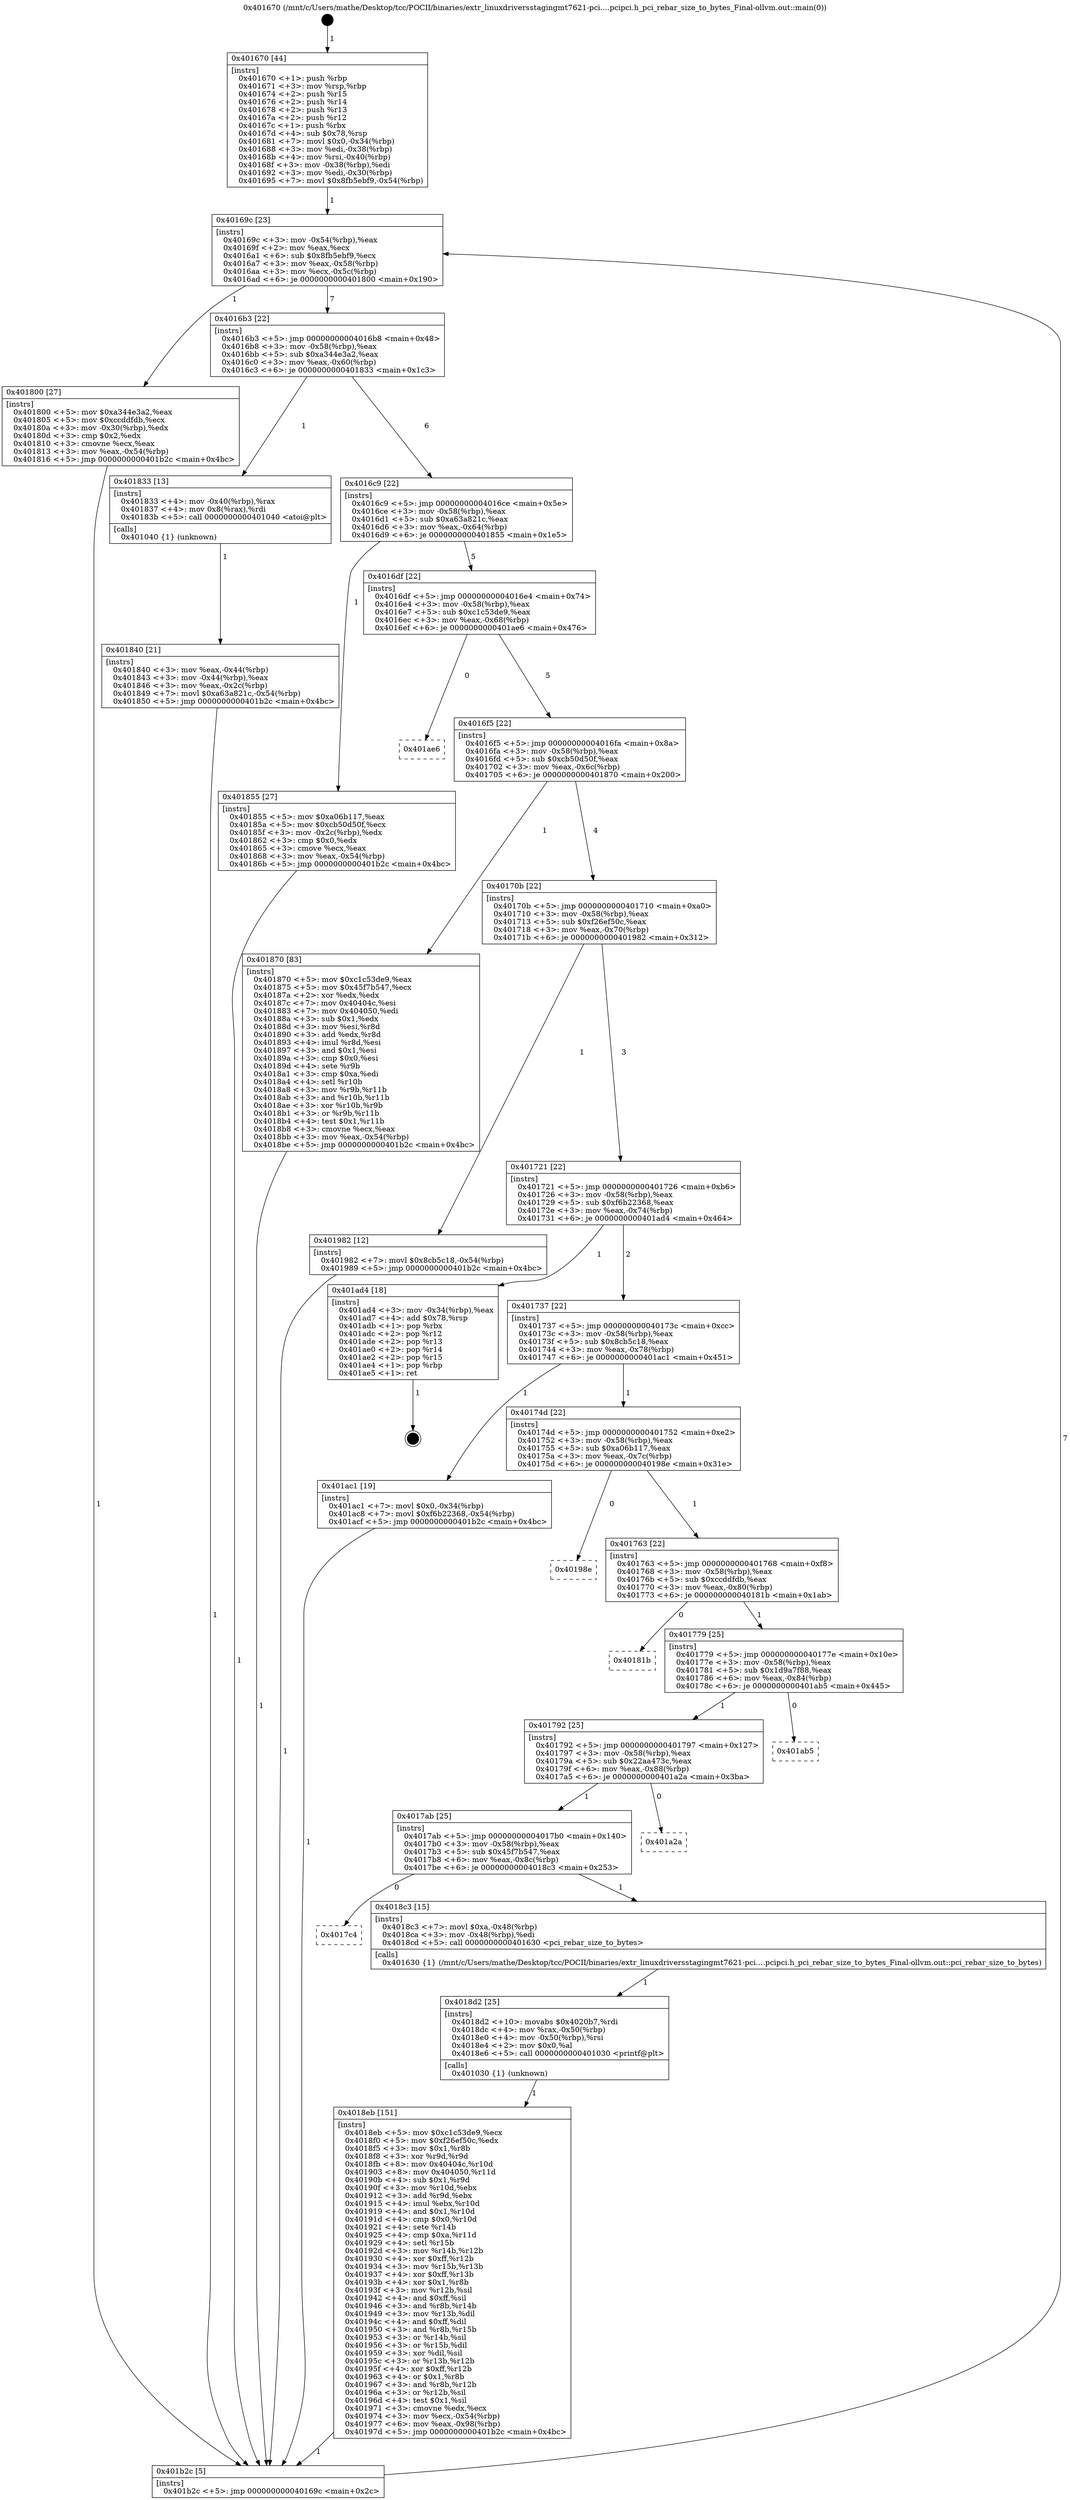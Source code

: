 digraph "0x401670" {
  label = "0x401670 (/mnt/c/Users/mathe/Desktop/tcc/POCII/binaries/extr_linuxdriversstagingmt7621-pci....pcipci.h_pci_rebar_size_to_bytes_Final-ollvm.out::main(0))"
  labelloc = "t"
  node[shape=record]

  Entry [label="",width=0.3,height=0.3,shape=circle,fillcolor=black,style=filled]
  "0x40169c" [label="{
     0x40169c [23]\l
     | [instrs]\l
     &nbsp;&nbsp;0x40169c \<+3\>: mov -0x54(%rbp),%eax\l
     &nbsp;&nbsp;0x40169f \<+2\>: mov %eax,%ecx\l
     &nbsp;&nbsp;0x4016a1 \<+6\>: sub $0x8fb5ebf9,%ecx\l
     &nbsp;&nbsp;0x4016a7 \<+3\>: mov %eax,-0x58(%rbp)\l
     &nbsp;&nbsp;0x4016aa \<+3\>: mov %ecx,-0x5c(%rbp)\l
     &nbsp;&nbsp;0x4016ad \<+6\>: je 0000000000401800 \<main+0x190\>\l
  }"]
  "0x401800" [label="{
     0x401800 [27]\l
     | [instrs]\l
     &nbsp;&nbsp;0x401800 \<+5\>: mov $0xa344e3a2,%eax\l
     &nbsp;&nbsp;0x401805 \<+5\>: mov $0xccddfdb,%ecx\l
     &nbsp;&nbsp;0x40180a \<+3\>: mov -0x30(%rbp),%edx\l
     &nbsp;&nbsp;0x40180d \<+3\>: cmp $0x2,%edx\l
     &nbsp;&nbsp;0x401810 \<+3\>: cmovne %ecx,%eax\l
     &nbsp;&nbsp;0x401813 \<+3\>: mov %eax,-0x54(%rbp)\l
     &nbsp;&nbsp;0x401816 \<+5\>: jmp 0000000000401b2c \<main+0x4bc\>\l
  }"]
  "0x4016b3" [label="{
     0x4016b3 [22]\l
     | [instrs]\l
     &nbsp;&nbsp;0x4016b3 \<+5\>: jmp 00000000004016b8 \<main+0x48\>\l
     &nbsp;&nbsp;0x4016b8 \<+3\>: mov -0x58(%rbp),%eax\l
     &nbsp;&nbsp;0x4016bb \<+5\>: sub $0xa344e3a2,%eax\l
     &nbsp;&nbsp;0x4016c0 \<+3\>: mov %eax,-0x60(%rbp)\l
     &nbsp;&nbsp;0x4016c3 \<+6\>: je 0000000000401833 \<main+0x1c3\>\l
  }"]
  "0x401b2c" [label="{
     0x401b2c [5]\l
     | [instrs]\l
     &nbsp;&nbsp;0x401b2c \<+5\>: jmp 000000000040169c \<main+0x2c\>\l
  }"]
  "0x401670" [label="{
     0x401670 [44]\l
     | [instrs]\l
     &nbsp;&nbsp;0x401670 \<+1\>: push %rbp\l
     &nbsp;&nbsp;0x401671 \<+3\>: mov %rsp,%rbp\l
     &nbsp;&nbsp;0x401674 \<+2\>: push %r15\l
     &nbsp;&nbsp;0x401676 \<+2\>: push %r14\l
     &nbsp;&nbsp;0x401678 \<+2\>: push %r13\l
     &nbsp;&nbsp;0x40167a \<+2\>: push %r12\l
     &nbsp;&nbsp;0x40167c \<+1\>: push %rbx\l
     &nbsp;&nbsp;0x40167d \<+4\>: sub $0x78,%rsp\l
     &nbsp;&nbsp;0x401681 \<+7\>: movl $0x0,-0x34(%rbp)\l
     &nbsp;&nbsp;0x401688 \<+3\>: mov %edi,-0x38(%rbp)\l
     &nbsp;&nbsp;0x40168b \<+4\>: mov %rsi,-0x40(%rbp)\l
     &nbsp;&nbsp;0x40168f \<+3\>: mov -0x38(%rbp),%edi\l
     &nbsp;&nbsp;0x401692 \<+3\>: mov %edi,-0x30(%rbp)\l
     &nbsp;&nbsp;0x401695 \<+7\>: movl $0x8fb5ebf9,-0x54(%rbp)\l
  }"]
  Exit [label="",width=0.3,height=0.3,shape=circle,fillcolor=black,style=filled,peripheries=2]
  "0x401833" [label="{
     0x401833 [13]\l
     | [instrs]\l
     &nbsp;&nbsp;0x401833 \<+4\>: mov -0x40(%rbp),%rax\l
     &nbsp;&nbsp;0x401837 \<+4\>: mov 0x8(%rax),%rdi\l
     &nbsp;&nbsp;0x40183b \<+5\>: call 0000000000401040 \<atoi@plt\>\l
     | [calls]\l
     &nbsp;&nbsp;0x401040 \{1\} (unknown)\l
  }"]
  "0x4016c9" [label="{
     0x4016c9 [22]\l
     | [instrs]\l
     &nbsp;&nbsp;0x4016c9 \<+5\>: jmp 00000000004016ce \<main+0x5e\>\l
     &nbsp;&nbsp;0x4016ce \<+3\>: mov -0x58(%rbp),%eax\l
     &nbsp;&nbsp;0x4016d1 \<+5\>: sub $0xa63a821c,%eax\l
     &nbsp;&nbsp;0x4016d6 \<+3\>: mov %eax,-0x64(%rbp)\l
     &nbsp;&nbsp;0x4016d9 \<+6\>: je 0000000000401855 \<main+0x1e5\>\l
  }"]
  "0x401840" [label="{
     0x401840 [21]\l
     | [instrs]\l
     &nbsp;&nbsp;0x401840 \<+3\>: mov %eax,-0x44(%rbp)\l
     &nbsp;&nbsp;0x401843 \<+3\>: mov -0x44(%rbp),%eax\l
     &nbsp;&nbsp;0x401846 \<+3\>: mov %eax,-0x2c(%rbp)\l
     &nbsp;&nbsp;0x401849 \<+7\>: movl $0xa63a821c,-0x54(%rbp)\l
     &nbsp;&nbsp;0x401850 \<+5\>: jmp 0000000000401b2c \<main+0x4bc\>\l
  }"]
  "0x4018eb" [label="{
     0x4018eb [151]\l
     | [instrs]\l
     &nbsp;&nbsp;0x4018eb \<+5\>: mov $0xc1c53de9,%ecx\l
     &nbsp;&nbsp;0x4018f0 \<+5\>: mov $0xf26ef50c,%edx\l
     &nbsp;&nbsp;0x4018f5 \<+3\>: mov $0x1,%r8b\l
     &nbsp;&nbsp;0x4018f8 \<+3\>: xor %r9d,%r9d\l
     &nbsp;&nbsp;0x4018fb \<+8\>: mov 0x40404c,%r10d\l
     &nbsp;&nbsp;0x401903 \<+8\>: mov 0x404050,%r11d\l
     &nbsp;&nbsp;0x40190b \<+4\>: sub $0x1,%r9d\l
     &nbsp;&nbsp;0x40190f \<+3\>: mov %r10d,%ebx\l
     &nbsp;&nbsp;0x401912 \<+3\>: add %r9d,%ebx\l
     &nbsp;&nbsp;0x401915 \<+4\>: imul %ebx,%r10d\l
     &nbsp;&nbsp;0x401919 \<+4\>: and $0x1,%r10d\l
     &nbsp;&nbsp;0x40191d \<+4\>: cmp $0x0,%r10d\l
     &nbsp;&nbsp;0x401921 \<+4\>: sete %r14b\l
     &nbsp;&nbsp;0x401925 \<+4\>: cmp $0xa,%r11d\l
     &nbsp;&nbsp;0x401929 \<+4\>: setl %r15b\l
     &nbsp;&nbsp;0x40192d \<+3\>: mov %r14b,%r12b\l
     &nbsp;&nbsp;0x401930 \<+4\>: xor $0xff,%r12b\l
     &nbsp;&nbsp;0x401934 \<+3\>: mov %r15b,%r13b\l
     &nbsp;&nbsp;0x401937 \<+4\>: xor $0xff,%r13b\l
     &nbsp;&nbsp;0x40193b \<+4\>: xor $0x1,%r8b\l
     &nbsp;&nbsp;0x40193f \<+3\>: mov %r12b,%sil\l
     &nbsp;&nbsp;0x401942 \<+4\>: and $0xff,%sil\l
     &nbsp;&nbsp;0x401946 \<+3\>: and %r8b,%r14b\l
     &nbsp;&nbsp;0x401949 \<+3\>: mov %r13b,%dil\l
     &nbsp;&nbsp;0x40194c \<+4\>: and $0xff,%dil\l
     &nbsp;&nbsp;0x401950 \<+3\>: and %r8b,%r15b\l
     &nbsp;&nbsp;0x401953 \<+3\>: or %r14b,%sil\l
     &nbsp;&nbsp;0x401956 \<+3\>: or %r15b,%dil\l
     &nbsp;&nbsp;0x401959 \<+3\>: xor %dil,%sil\l
     &nbsp;&nbsp;0x40195c \<+3\>: or %r13b,%r12b\l
     &nbsp;&nbsp;0x40195f \<+4\>: xor $0xff,%r12b\l
     &nbsp;&nbsp;0x401963 \<+4\>: or $0x1,%r8b\l
     &nbsp;&nbsp;0x401967 \<+3\>: and %r8b,%r12b\l
     &nbsp;&nbsp;0x40196a \<+3\>: or %r12b,%sil\l
     &nbsp;&nbsp;0x40196d \<+4\>: test $0x1,%sil\l
     &nbsp;&nbsp;0x401971 \<+3\>: cmovne %edx,%ecx\l
     &nbsp;&nbsp;0x401974 \<+3\>: mov %ecx,-0x54(%rbp)\l
     &nbsp;&nbsp;0x401977 \<+6\>: mov %eax,-0x98(%rbp)\l
     &nbsp;&nbsp;0x40197d \<+5\>: jmp 0000000000401b2c \<main+0x4bc\>\l
  }"]
  "0x401855" [label="{
     0x401855 [27]\l
     | [instrs]\l
     &nbsp;&nbsp;0x401855 \<+5\>: mov $0xa06b117,%eax\l
     &nbsp;&nbsp;0x40185a \<+5\>: mov $0xcb50d50f,%ecx\l
     &nbsp;&nbsp;0x40185f \<+3\>: mov -0x2c(%rbp),%edx\l
     &nbsp;&nbsp;0x401862 \<+3\>: cmp $0x0,%edx\l
     &nbsp;&nbsp;0x401865 \<+3\>: cmove %ecx,%eax\l
     &nbsp;&nbsp;0x401868 \<+3\>: mov %eax,-0x54(%rbp)\l
     &nbsp;&nbsp;0x40186b \<+5\>: jmp 0000000000401b2c \<main+0x4bc\>\l
  }"]
  "0x4016df" [label="{
     0x4016df [22]\l
     | [instrs]\l
     &nbsp;&nbsp;0x4016df \<+5\>: jmp 00000000004016e4 \<main+0x74\>\l
     &nbsp;&nbsp;0x4016e4 \<+3\>: mov -0x58(%rbp),%eax\l
     &nbsp;&nbsp;0x4016e7 \<+5\>: sub $0xc1c53de9,%eax\l
     &nbsp;&nbsp;0x4016ec \<+3\>: mov %eax,-0x68(%rbp)\l
     &nbsp;&nbsp;0x4016ef \<+6\>: je 0000000000401ae6 \<main+0x476\>\l
  }"]
  "0x4018d2" [label="{
     0x4018d2 [25]\l
     | [instrs]\l
     &nbsp;&nbsp;0x4018d2 \<+10\>: movabs $0x4020b7,%rdi\l
     &nbsp;&nbsp;0x4018dc \<+4\>: mov %rax,-0x50(%rbp)\l
     &nbsp;&nbsp;0x4018e0 \<+4\>: mov -0x50(%rbp),%rsi\l
     &nbsp;&nbsp;0x4018e4 \<+2\>: mov $0x0,%al\l
     &nbsp;&nbsp;0x4018e6 \<+5\>: call 0000000000401030 \<printf@plt\>\l
     | [calls]\l
     &nbsp;&nbsp;0x401030 \{1\} (unknown)\l
  }"]
  "0x401ae6" [label="{
     0x401ae6\l
  }", style=dashed]
  "0x4016f5" [label="{
     0x4016f5 [22]\l
     | [instrs]\l
     &nbsp;&nbsp;0x4016f5 \<+5\>: jmp 00000000004016fa \<main+0x8a\>\l
     &nbsp;&nbsp;0x4016fa \<+3\>: mov -0x58(%rbp),%eax\l
     &nbsp;&nbsp;0x4016fd \<+5\>: sub $0xcb50d50f,%eax\l
     &nbsp;&nbsp;0x401702 \<+3\>: mov %eax,-0x6c(%rbp)\l
     &nbsp;&nbsp;0x401705 \<+6\>: je 0000000000401870 \<main+0x200\>\l
  }"]
  "0x4017c4" [label="{
     0x4017c4\l
  }", style=dashed]
  "0x401870" [label="{
     0x401870 [83]\l
     | [instrs]\l
     &nbsp;&nbsp;0x401870 \<+5\>: mov $0xc1c53de9,%eax\l
     &nbsp;&nbsp;0x401875 \<+5\>: mov $0x45f7b547,%ecx\l
     &nbsp;&nbsp;0x40187a \<+2\>: xor %edx,%edx\l
     &nbsp;&nbsp;0x40187c \<+7\>: mov 0x40404c,%esi\l
     &nbsp;&nbsp;0x401883 \<+7\>: mov 0x404050,%edi\l
     &nbsp;&nbsp;0x40188a \<+3\>: sub $0x1,%edx\l
     &nbsp;&nbsp;0x40188d \<+3\>: mov %esi,%r8d\l
     &nbsp;&nbsp;0x401890 \<+3\>: add %edx,%r8d\l
     &nbsp;&nbsp;0x401893 \<+4\>: imul %r8d,%esi\l
     &nbsp;&nbsp;0x401897 \<+3\>: and $0x1,%esi\l
     &nbsp;&nbsp;0x40189a \<+3\>: cmp $0x0,%esi\l
     &nbsp;&nbsp;0x40189d \<+4\>: sete %r9b\l
     &nbsp;&nbsp;0x4018a1 \<+3\>: cmp $0xa,%edi\l
     &nbsp;&nbsp;0x4018a4 \<+4\>: setl %r10b\l
     &nbsp;&nbsp;0x4018a8 \<+3\>: mov %r9b,%r11b\l
     &nbsp;&nbsp;0x4018ab \<+3\>: and %r10b,%r11b\l
     &nbsp;&nbsp;0x4018ae \<+3\>: xor %r10b,%r9b\l
     &nbsp;&nbsp;0x4018b1 \<+3\>: or %r9b,%r11b\l
     &nbsp;&nbsp;0x4018b4 \<+4\>: test $0x1,%r11b\l
     &nbsp;&nbsp;0x4018b8 \<+3\>: cmovne %ecx,%eax\l
     &nbsp;&nbsp;0x4018bb \<+3\>: mov %eax,-0x54(%rbp)\l
     &nbsp;&nbsp;0x4018be \<+5\>: jmp 0000000000401b2c \<main+0x4bc\>\l
  }"]
  "0x40170b" [label="{
     0x40170b [22]\l
     | [instrs]\l
     &nbsp;&nbsp;0x40170b \<+5\>: jmp 0000000000401710 \<main+0xa0\>\l
     &nbsp;&nbsp;0x401710 \<+3\>: mov -0x58(%rbp),%eax\l
     &nbsp;&nbsp;0x401713 \<+5\>: sub $0xf26ef50c,%eax\l
     &nbsp;&nbsp;0x401718 \<+3\>: mov %eax,-0x70(%rbp)\l
     &nbsp;&nbsp;0x40171b \<+6\>: je 0000000000401982 \<main+0x312\>\l
  }"]
  "0x4018c3" [label="{
     0x4018c3 [15]\l
     | [instrs]\l
     &nbsp;&nbsp;0x4018c3 \<+7\>: movl $0xa,-0x48(%rbp)\l
     &nbsp;&nbsp;0x4018ca \<+3\>: mov -0x48(%rbp),%edi\l
     &nbsp;&nbsp;0x4018cd \<+5\>: call 0000000000401630 \<pci_rebar_size_to_bytes\>\l
     | [calls]\l
     &nbsp;&nbsp;0x401630 \{1\} (/mnt/c/Users/mathe/Desktop/tcc/POCII/binaries/extr_linuxdriversstagingmt7621-pci....pcipci.h_pci_rebar_size_to_bytes_Final-ollvm.out::pci_rebar_size_to_bytes)\l
  }"]
  "0x401982" [label="{
     0x401982 [12]\l
     | [instrs]\l
     &nbsp;&nbsp;0x401982 \<+7\>: movl $0x8cb5c18,-0x54(%rbp)\l
     &nbsp;&nbsp;0x401989 \<+5\>: jmp 0000000000401b2c \<main+0x4bc\>\l
  }"]
  "0x401721" [label="{
     0x401721 [22]\l
     | [instrs]\l
     &nbsp;&nbsp;0x401721 \<+5\>: jmp 0000000000401726 \<main+0xb6\>\l
     &nbsp;&nbsp;0x401726 \<+3\>: mov -0x58(%rbp),%eax\l
     &nbsp;&nbsp;0x401729 \<+5\>: sub $0xf6b22368,%eax\l
     &nbsp;&nbsp;0x40172e \<+3\>: mov %eax,-0x74(%rbp)\l
     &nbsp;&nbsp;0x401731 \<+6\>: je 0000000000401ad4 \<main+0x464\>\l
  }"]
  "0x4017ab" [label="{
     0x4017ab [25]\l
     | [instrs]\l
     &nbsp;&nbsp;0x4017ab \<+5\>: jmp 00000000004017b0 \<main+0x140\>\l
     &nbsp;&nbsp;0x4017b0 \<+3\>: mov -0x58(%rbp),%eax\l
     &nbsp;&nbsp;0x4017b3 \<+5\>: sub $0x45f7b547,%eax\l
     &nbsp;&nbsp;0x4017b8 \<+6\>: mov %eax,-0x8c(%rbp)\l
     &nbsp;&nbsp;0x4017be \<+6\>: je 00000000004018c3 \<main+0x253\>\l
  }"]
  "0x401ad4" [label="{
     0x401ad4 [18]\l
     | [instrs]\l
     &nbsp;&nbsp;0x401ad4 \<+3\>: mov -0x34(%rbp),%eax\l
     &nbsp;&nbsp;0x401ad7 \<+4\>: add $0x78,%rsp\l
     &nbsp;&nbsp;0x401adb \<+1\>: pop %rbx\l
     &nbsp;&nbsp;0x401adc \<+2\>: pop %r12\l
     &nbsp;&nbsp;0x401ade \<+2\>: pop %r13\l
     &nbsp;&nbsp;0x401ae0 \<+2\>: pop %r14\l
     &nbsp;&nbsp;0x401ae2 \<+2\>: pop %r15\l
     &nbsp;&nbsp;0x401ae4 \<+1\>: pop %rbp\l
     &nbsp;&nbsp;0x401ae5 \<+1\>: ret\l
  }"]
  "0x401737" [label="{
     0x401737 [22]\l
     | [instrs]\l
     &nbsp;&nbsp;0x401737 \<+5\>: jmp 000000000040173c \<main+0xcc\>\l
     &nbsp;&nbsp;0x40173c \<+3\>: mov -0x58(%rbp),%eax\l
     &nbsp;&nbsp;0x40173f \<+5\>: sub $0x8cb5c18,%eax\l
     &nbsp;&nbsp;0x401744 \<+3\>: mov %eax,-0x78(%rbp)\l
     &nbsp;&nbsp;0x401747 \<+6\>: je 0000000000401ac1 \<main+0x451\>\l
  }"]
  "0x401a2a" [label="{
     0x401a2a\l
  }", style=dashed]
  "0x401ac1" [label="{
     0x401ac1 [19]\l
     | [instrs]\l
     &nbsp;&nbsp;0x401ac1 \<+7\>: movl $0x0,-0x34(%rbp)\l
     &nbsp;&nbsp;0x401ac8 \<+7\>: movl $0xf6b22368,-0x54(%rbp)\l
     &nbsp;&nbsp;0x401acf \<+5\>: jmp 0000000000401b2c \<main+0x4bc\>\l
  }"]
  "0x40174d" [label="{
     0x40174d [22]\l
     | [instrs]\l
     &nbsp;&nbsp;0x40174d \<+5\>: jmp 0000000000401752 \<main+0xe2\>\l
     &nbsp;&nbsp;0x401752 \<+3\>: mov -0x58(%rbp),%eax\l
     &nbsp;&nbsp;0x401755 \<+5\>: sub $0xa06b117,%eax\l
     &nbsp;&nbsp;0x40175a \<+3\>: mov %eax,-0x7c(%rbp)\l
     &nbsp;&nbsp;0x40175d \<+6\>: je 000000000040198e \<main+0x31e\>\l
  }"]
  "0x401792" [label="{
     0x401792 [25]\l
     | [instrs]\l
     &nbsp;&nbsp;0x401792 \<+5\>: jmp 0000000000401797 \<main+0x127\>\l
     &nbsp;&nbsp;0x401797 \<+3\>: mov -0x58(%rbp),%eax\l
     &nbsp;&nbsp;0x40179a \<+5\>: sub $0x22aa473c,%eax\l
     &nbsp;&nbsp;0x40179f \<+6\>: mov %eax,-0x88(%rbp)\l
     &nbsp;&nbsp;0x4017a5 \<+6\>: je 0000000000401a2a \<main+0x3ba\>\l
  }"]
  "0x40198e" [label="{
     0x40198e\l
  }", style=dashed]
  "0x401763" [label="{
     0x401763 [22]\l
     | [instrs]\l
     &nbsp;&nbsp;0x401763 \<+5\>: jmp 0000000000401768 \<main+0xf8\>\l
     &nbsp;&nbsp;0x401768 \<+3\>: mov -0x58(%rbp),%eax\l
     &nbsp;&nbsp;0x40176b \<+5\>: sub $0xccddfdb,%eax\l
     &nbsp;&nbsp;0x401770 \<+3\>: mov %eax,-0x80(%rbp)\l
     &nbsp;&nbsp;0x401773 \<+6\>: je 000000000040181b \<main+0x1ab\>\l
  }"]
  "0x401ab5" [label="{
     0x401ab5\l
  }", style=dashed]
  "0x40181b" [label="{
     0x40181b\l
  }", style=dashed]
  "0x401779" [label="{
     0x401779 [25]\l
     | [instrs]\l
     &nbsp;&nbsp;0x401779 \<+5\>: jmp 000000000040177e \<main+0x10e\>\l
     &nbsp;&nbsp;0x40177e \<+3\>: mov -0x58(%rbp),%eax\l
     &nbsp;&nbsp;0x401781 \<+5\>: sub $0x1d9a7f88,%eax\l
     &nbsp;&nbsp;0x401786 \<+6\>: mov %eax,-0x84(%rbp)\l
     &nbsp;&nbsp;0x40178c \<+6\>: je 0000000000401ab5 \<main+0x445\>\l
  }"]
  Entry -> "0x401670" [label=" 1"]
  "0x40169c" -> "0x401800" [label=" 1"]
  "0x40169c" -> "0x4016b3" [label=" 7"]
  "0x401800" -> "0x401b2c" [label=" 1"]
  "0x401670" -> "0x40169c" [label=" 1"]
  "0x401b2c" -> "0x40169c" [label=" 7"]
  "0x401ad4" -> Exit [label=" 1"]
  "0x4016b3" -> "0x401833" [label=" 1"]
  "0x4016b3" -> "0x4016c9" [label=" 6"]
  "0x401833" -> "0x401840" [label=" 1"]
  "0x401840" -> "0x401b2c" [label=" 1"]
  "0x401ac1" -> "0x401b2c" [label=" 1"]
  "0x4016c9" -> "0x401855" [label=" 1"]
  "0x4016c9" -> "0x4016df" [label=" 5"]
  "0x401855" -> "0x401b2c" [label=" 1"]
  "0x401982" -> "0x401b2c" [label=" 1"]
  "0x4016df" -> "0x401ae6" [label=" 0"]
  "0x4016df" -> "0x4016f5" [label=" 5"]
  "0x4018eb" -> "0x401b2c" [label=" 1"]
  "0x4016f5" -> "0x401870" [label=" 1"]
  "0x4016f5" -> "0x40170b" [label=" 4"]
  "0x401870" -> "0x401b2c" [label=" 1"]
  "0x4018d2" -> "0x4018eb" [label=" 1"]
  "0x40170b" -> "0x401982" [label=" 1"]
  "0x40170b" -> "0x401721" [label=" 3"]
  "0x4018c3" -> "0x4018d2" [label=" 1"]
  "0x401721" -> "0x401ad4" [label=" 1"]
  "0x401721" -> "0x401737" [label=" 2"]
  "0x4017ab" -> "0x4018c3" [label=" 1"]
  "0x401737" -> "0x401ac1" [label=" 1"]
  "0x401737" -> "0x40174d" [label=" 1"]
  "0x4017ab" -> "0x4017c4" [label=" 0"]
  "0x40174d" -> "0x40198e" [label=" 0"]
  "0x40174d" -> "0x401763" [label=" 1"]
  "0x401792" -> "0x401a2a" [label=" 0"]
  "0x401763" -> "0x40181b" [label=" 0"]
  "0x401763" -> "0x401779" [label=" 1"]
  "0x401792" -> "0x4017ab" [label=" 1"]
  "0x401779" -> "0x401ab5" [label=" 0"]
  "0x401779" -> "0x401792" [label=" 1"]
}
